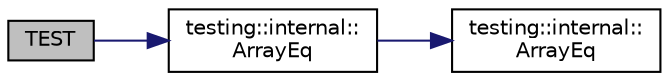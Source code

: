 digraph "TEST"
{
  edge [fontname="Helvetica",fontsize="10",labelfontname="Helvetica",labelfontsize="10"];
  node [fontname="Helvetica",fontsize="10",shape=record];
  rankdir="LR";
  Node476 [label="TEST",height=0.2,width=0.4,color="black", fillcolor="grey75", style="filled", fontcolor="black"];
  Node476 -> Node477 [color="midnightblue",fontsize="10",style="solid",fontname="Helvetica"];
  Node477 [label="testing::internal::\lArrayEq",height=0.2,width=0.4,color="black", fillcolor="white", style="filled",URL="$d0/da7/namespacetesting_1_1internal.html#af4bebf36baf0b0a5b26d051dde55fa47"];
  Node477 -> Node478 [color="midnightblue",fontsize="10",style="solid",fontname="Helvetica"];
  Node478 [label="testing::internal::\lArrayEq",height=0.2,width=0.4,color="black", fillcolor="white", style="filled",URL="$d0/da7/namespacetesting_1_1internal.html#a5cb6f81ee827130024261121c742b26c"];
}
